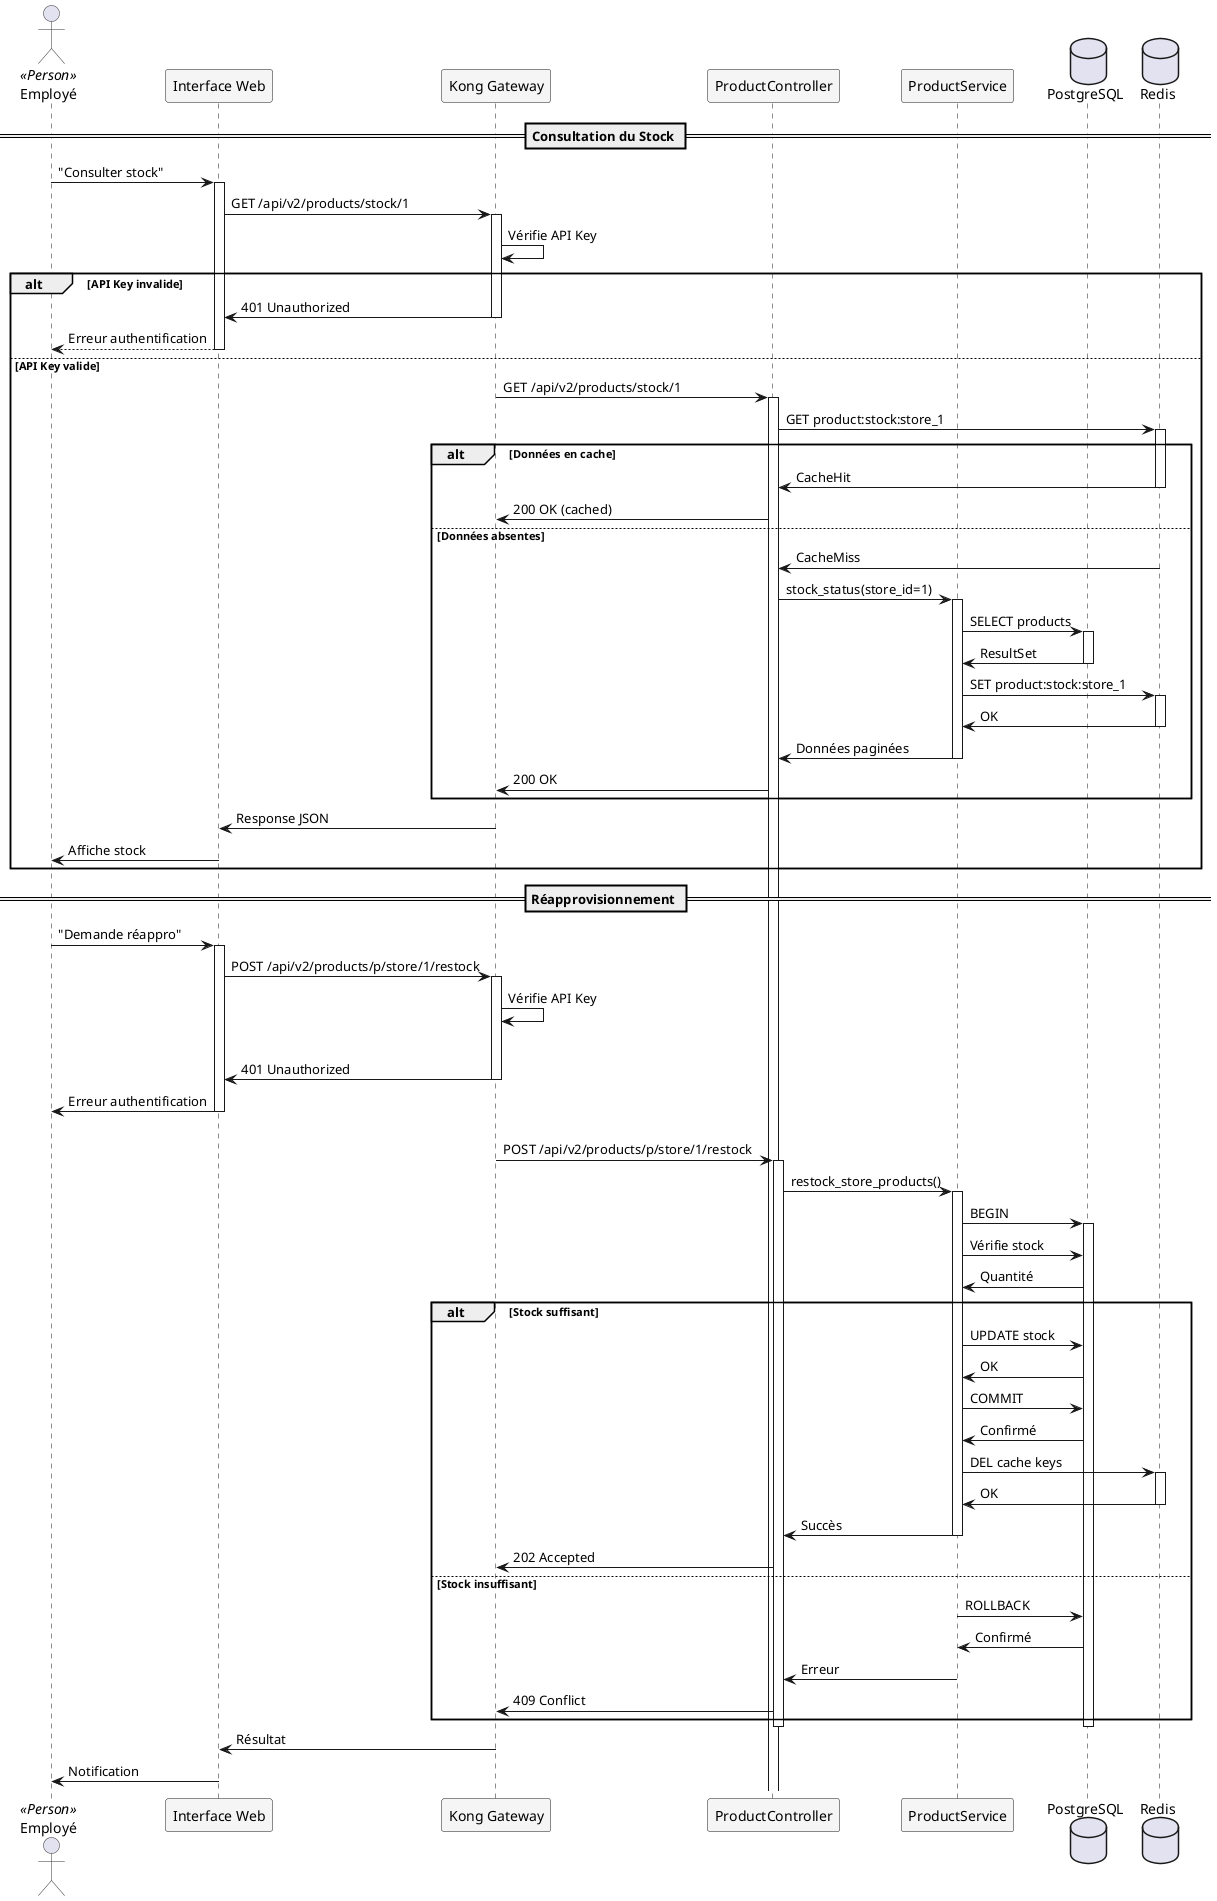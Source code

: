 @startuml UC2 - Consulter le stock et réapprovisionnement

skinparam {
  BackgroundColor #FFFFFF
  ActorBorderColor #333333
  ParticipantBackgroundColor #F5F5F5
  SequenceMessageAlign reverse
}

actor "Employé" as employe <<Person>>
participant "Interface Web" as interface
participant "Kong Gateway" as kong
participant "ProductController" as controller
participant "ProductService" as service
database "PostgreSQL" as db
database "Redis" as cache

== Consultation du Stock ==

employe -> interface : "Consulter stock"
activate interface
interface -> kong : GET /api/v2/products/stock/1
activate kong

kong -> kong : Vérifie API Key

alt API Key invalide
  kong -> interface : 401 Unauthorized
  deactivate kong
  interface --> employe : Erreur authentification
  deactivate interface
else API Key valide
  kong -> controller : GET /api/v2/products/stock/1
  activate controller
  controller -> cache : GET product:stock:store_1
  activate cache

  alt Données en cache
    cache -> controller : CacheHit
    deactivate cache
    controller -> kong : 200 OK (cached)
  else Données absentes
    cache -> controller : CacheMiss
    deactivate cache
    controller -> service : stock_status(store_id=1)
    activate service

    service -> db : SELECT products
    activate db
    db -> service : ResultSet
    deactivate db

    service -> cache : SET product:stock:store_1
    activate cache
    cache -> service : OK
    deactivate cache

    service -> controller : Données paginées
    deactivate service
    controller -> kong : 200 OK
  end

  kong -> interface : Response JSON
  deactivate kong
  interface -> employe : Affiche stock
  deactivate interface
end

== Réapprovisionnement ==

employe -> interface : "Demande réappro"
activate interface
interface -> kong : POST /api/v2/products/p/store/1/restock
activate kong

kong -> kong : Vérifie API Key

alt API Key invalide
  kong -> interface : 401 Unauthorized
  deactivate kong
  interface -> employe : Erreur authentification
  deactivate interface
else API Key valide
  kong -> controller : POST /api/v2/products/p/store/1/restock
  activate controller
  controller -> service : restock_store_products()
  activate service

  service -> db : BEGIN
  activate db
  service -> db : Vérifie stock
  db -> service : Quantité

  alt Stock suffisant
    service -> db : UPDATE stock
    db -> service : OK
    service -> db : COMMIT
    db -> service : Confirmé

    service -> cache : DEL cache keys
    activate cache
    cache -> service : OK
    deactivate cache

    service -> controller : Succès
    deactivate service
    controller -> kong : 202 Accepted
  else Stock insuffisant
    service -> db : ROLLBACK
    db -> service : Confirmé
    service -> controller : Erreur
    deactivate service
    controller -> kong : 409 Conflict
  end

  deactivate db
  deactivate controller
  kong -> interface : Résultat
  deactivate kong
  interface -> employe : Notification
  deactivate interface